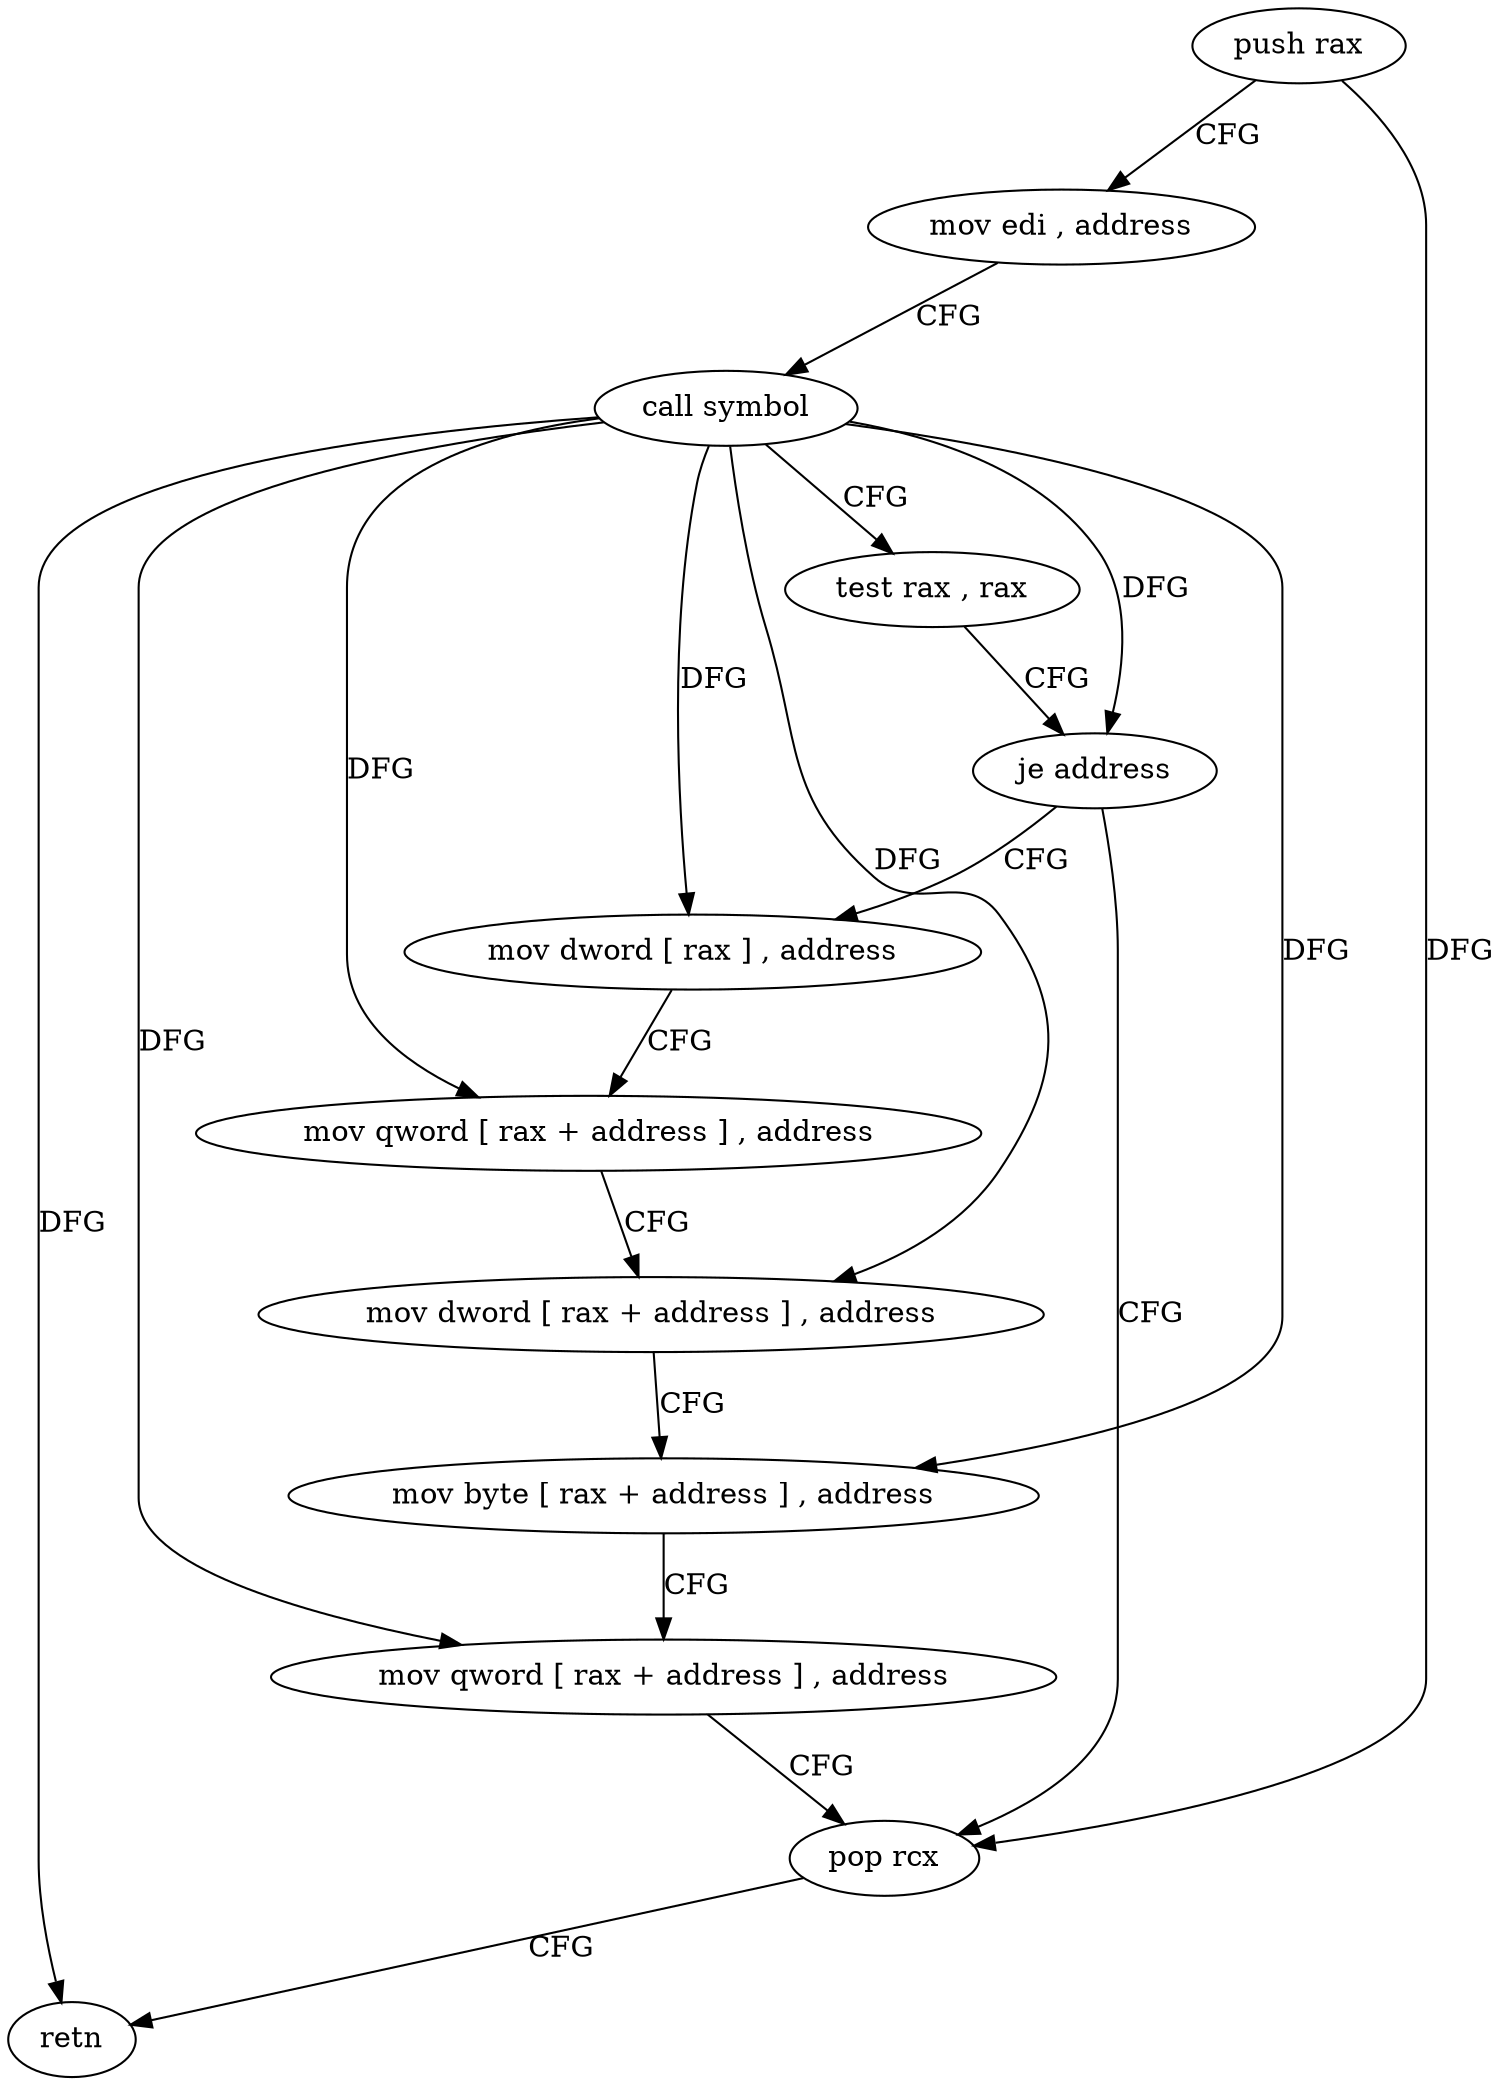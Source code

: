 digraph "func" {
"116656" [label = "push rax" ]
"116657" [label = "mov edi , address" ]
"116662" [label = "call symbol" ]
"116667" [label = "test rax , rax" ]
"116670" [label = "je address" ]
"116705" [label = "pop rcx" ]
"116672" [label = "mov dword [ rax ] , address" ]
"116706" [label = "retn" ]
"116678" [label = "mov qword [ rax + address ] , address" ]
"116686" [label = "mov dword [ rax + address ] , address" ]
"116693" [label = "mov byte [ rax + address ] , address" ]
"116697" [label = "mov qword [ rax + address ] , address" ]
"116656" -> "116657" [ label = "CFG" ]
"116656" -> "116705" [ label = "DFG" ]
"116657" -> "116662" [ label = "CFG" ]
"116662" -> "116667" [ label = "CFG" ]
"116662" -> "116670" [ label = "DFG" ]
"116662" -> "116706" [ label = "DFG" ]
"116662" -> "116672" [ label = "DFG" ]
"116662" -> "116678" [ label = "DFG" ]
"116662" -> "116686" [ label = "DFG" ]
"116662" -> "116693" [ label = "DFG" ]
"116662" -> "116697" [ label = "DFG" ]
"116667" -> "116670" [ label = "CFG" ]
"116670" -> "116705" [ label = "CFG" ]
"116670" -> "116672" [ label = "CFG" ]
"116705" -> "116706" [ label = "CFG" ]
"116672" -> "116678" [ label = "CFG" ]
"116678" -> "116686" [ label = "CFG" ]
"116686" -> "116693" [ label = "CFG" ]
"116693" -> "116697" [ label = "CFG" ]
"116697" -> "116705" [ label = "CFG" ]
}
